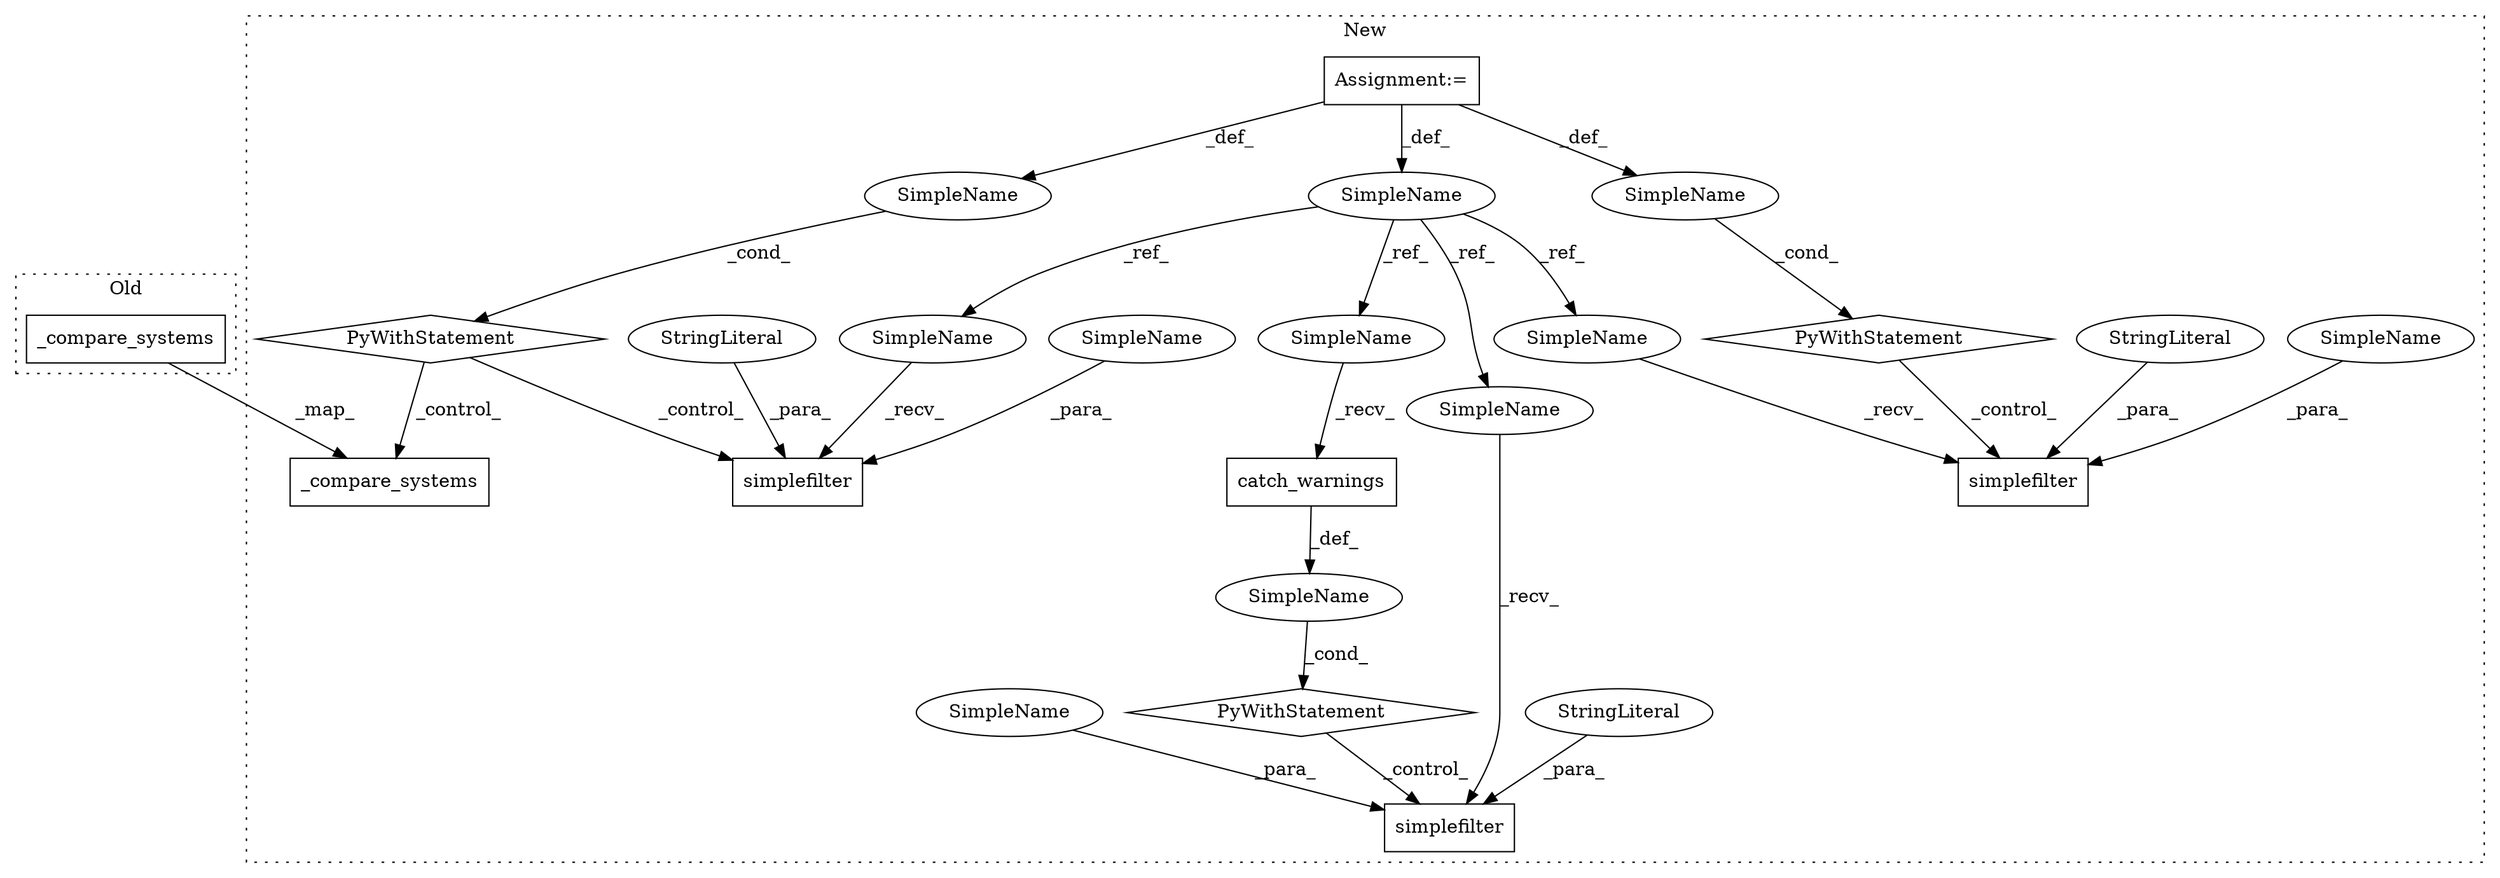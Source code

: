 digraph G {
subgraph cluster0 {
1 [label="_compare_systems" a="32" s="33243,33264" l="17,1" shape="box"];
label = "Old";
style="dotted";
}
subgraph cluster1 {
2 [label="_compare_systems" a="32" s="34483,34504" l="17,1" shape="box"];
3 [label="SimpleName" a="42" s="" l="" shape="ellipse"];
4 [label="simplefilter" a="32" s="34370,34410" l="13,1" shape="box"];
5 [label="simplefilter" a="32" s="33768,33808" l="13,1" shape="box"];
6 [label="SimpleName" a="42" s="" l="" shape="ellipse"];
7 [label="PyWithStatement" a="104" s="33714,33749" l="10,2" shape="diamond"];
8 [label="simplefilter" a="32" s="34120,34160" l="13,1" shape="box"];
9 [label="SimpleName" a="42" s="" l="" shape="ellipse"];
10 [label="PyWithStatement" a="104" s="34066,34101" l="10,2" shape="diamond"];
11 [label="SimpleName" a="42" s="33659" l="8" shape="ellipse"];
12 [label="PyWithStatement" a="104" s="34316,34351" l="10,2" shape="diamond"];
13 [label="StringLiteral" a="45" s="33781" l="8" shape="ellipse"];
14 [label="StringLiteral" a="45" s="34133" l="8" shape="ellipse"];
15 [label="StringLiteral" a="45" s="34383" l="8" shape="ellipse"];
16 [label="Assignment:=" a="7" s="33659" l="8" shape="box"];
17 [label="catch_warnings" a="32" s="33733" l="16" shape="box"];
18 [label="SimpleName" a="42" s="33790" l="18" shape="ellipse"];
19 [label="SimpleName" a="42" s="34142" l="18" shape="ellipse"];
20 [label="SimpleName" a="42" s="34392" l="18" shape="ellipse"];
21 [label="SimpleName" a="42" s="34111" l="8" shape="ellipse"];
22 [label="SimpleName" a="42" s="33759" l="8" shape="ellipse"];
23 [label="SimpleName" a="42" s="34361" l="8" shape="ellipse"];
24 [label="SimpleName" a="42" s="33724" l="8" shape="ellipse"];
label = "New";
style="dotted";
}
1 -> 2 [label="_map_"];
3 -> 12 [label="_cond_"];
6 -> 7 [label="_cond_"];
7 -> 5 [label="_control_"];
9 -> 10 [label="_cond_"];
10 -> 8 [label="_control_"];
11 -> 23 [label="_ref_"];
11 -> 24 [label="_ref_"];
11 -> 22 [label="_ref_"];
11 -> 21 [label="_ref_"];
12 -> 4 [label="_control_"];
12 -> 2 [label="_control_"];
13 -> 5 [label="_para_"];
14 -> 8 [label="_para_"];
15 -> 4 [label="_para_"];
16 -> 3 [label="_def_"];
16 -> 11 [label="_def_"];
16 -> 9 [label="_def_"];
17 -> 6 [label="_def_"];
18 -> 5 [label="_para_"];
19 -> 8 [label="_para_"];
20 -> 4 [label="_para_"];
21 -> 8 [label="_recv_"];
22 -> 5 [label="_recv_"];
23 -> 4 [label="_recv_"];
24 -> 17 [label="_recv_"];
}